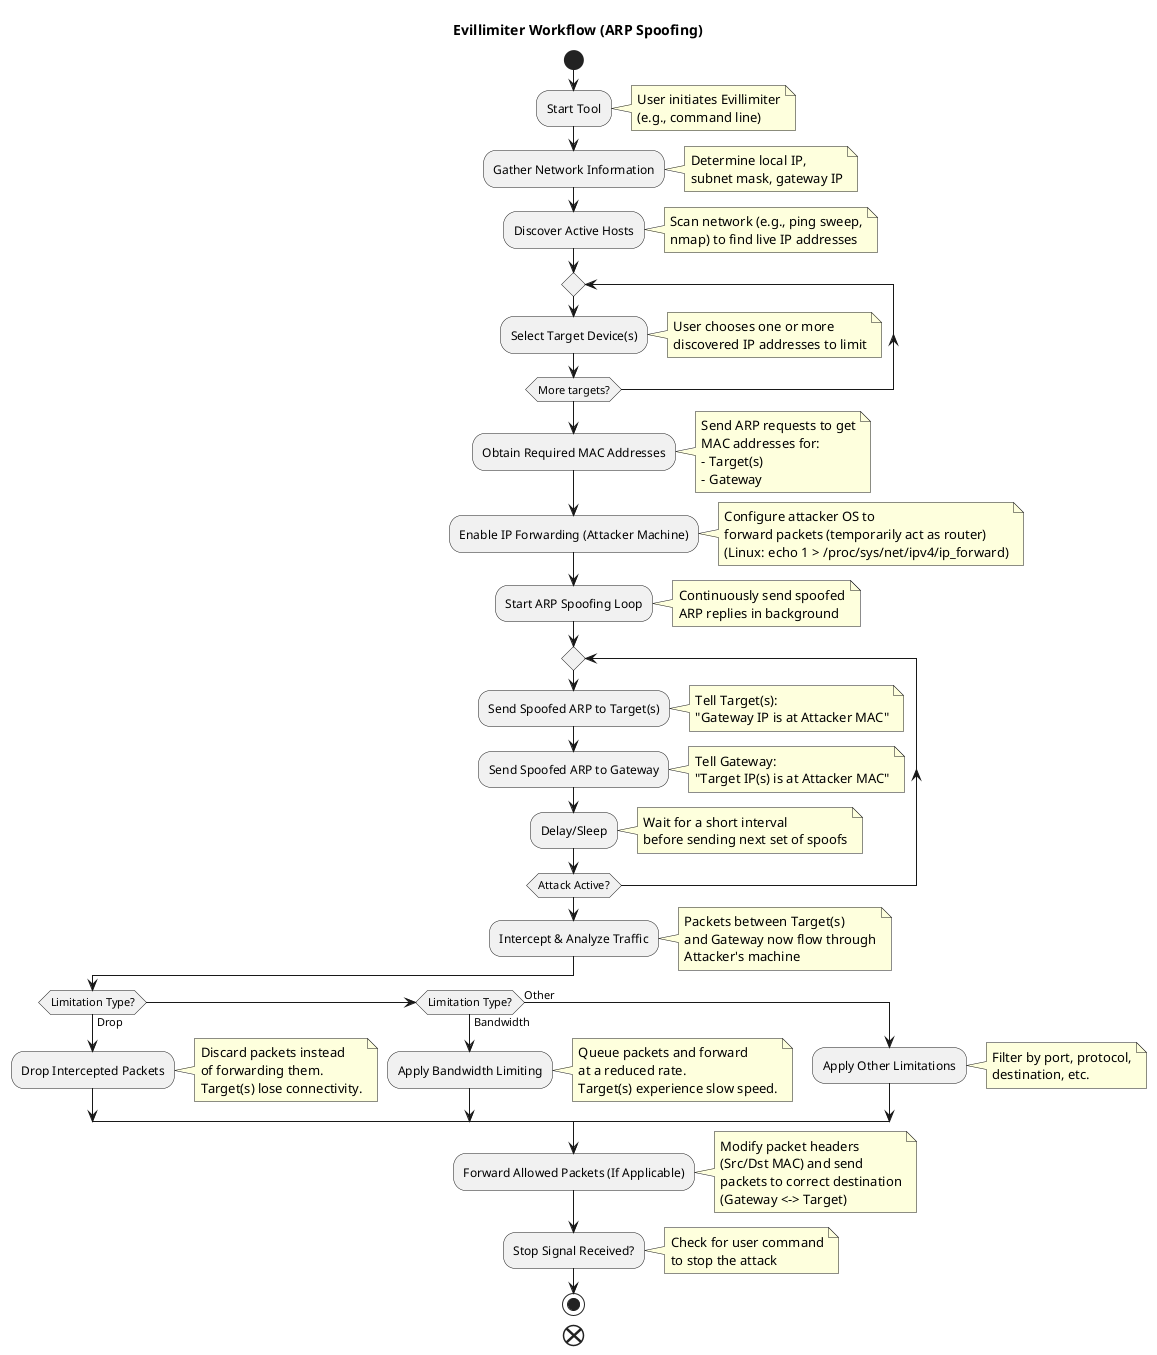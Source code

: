 @startuml
title Evillimiter Workflow (ARP Spoofing)

start

:Start Tool;
note right: User initiates Evillimiter\n(e.g., command line)

:Gather Network Information;
note right: Determine local IP,\nsubnet mask, gateway IP

:Discover Active Hosts;
note right: Scan network (e.g., ping sweep,\nnmap) to find live IP addresses
repeat
  :Select Target Device(s);
  note right: User chooses one or more\ndiscovered IP addresses to limit
repeat while (More targets?)

:Obtain Required MAC Addresses;
note right: Send ARP requests to get\nMAC addresses for:\n- Target(s)\n- Gateway

:Enable IP Forwarding (Attacker Machine);
note right: Configure attacker OS to\nforward packets (temporarily act as router)\n(Linux: echo 1 > /proc/sys/net/ipv4/ip_forward)

:Start ARP Spoofing Loop;
note right: Continuously send spoofed\nARP replies in background

repeat
  :Send Spoofed ARP to Target(s);
  note right: Tell Target(s):\n"Gateway IP is at Attacker MAC"

  :Send Spoofed ARP to Gateway;
  note right: Tell Gateway:\n"Target IP(s) is at Attacker MAC"

  :Delay/Sleep;
  note right: Wait for a short interval\nbefore sending next set of spoofs
repeat while (Attack Active?)

:Intercept & Analyze Traffic;
note right: Packets between Target(s)\nand Gateway now flow through\nAttacker's machine

if (Limitation Type?) then (Drop)
  :Drop Intercepted Packets;
  note right: Discard packets instead\nof forwarding them.\nTarget(s) lose connectivity.
elseif (Limitation Type?) then (Bandwidth)
  :Apply Bandwidth Limiting;
  note right: Queue packets and forward\nat a reduced rate.\nTarget(s) experience slow speed.
else (Other)
  :Apply Other Limitations;
  note right: Filter by port, protocol,\ndestination, etc.
endif

:Forward Allowed Packets (If Applicable);
note right: Modify packet headers\n(Src/Dst MAC) and send\npackets to correct destination\n(Gateway <-> Target)

:Stop Signal Received?;
note right: Check for user command\nto stop the attack
stop

end
@enduml